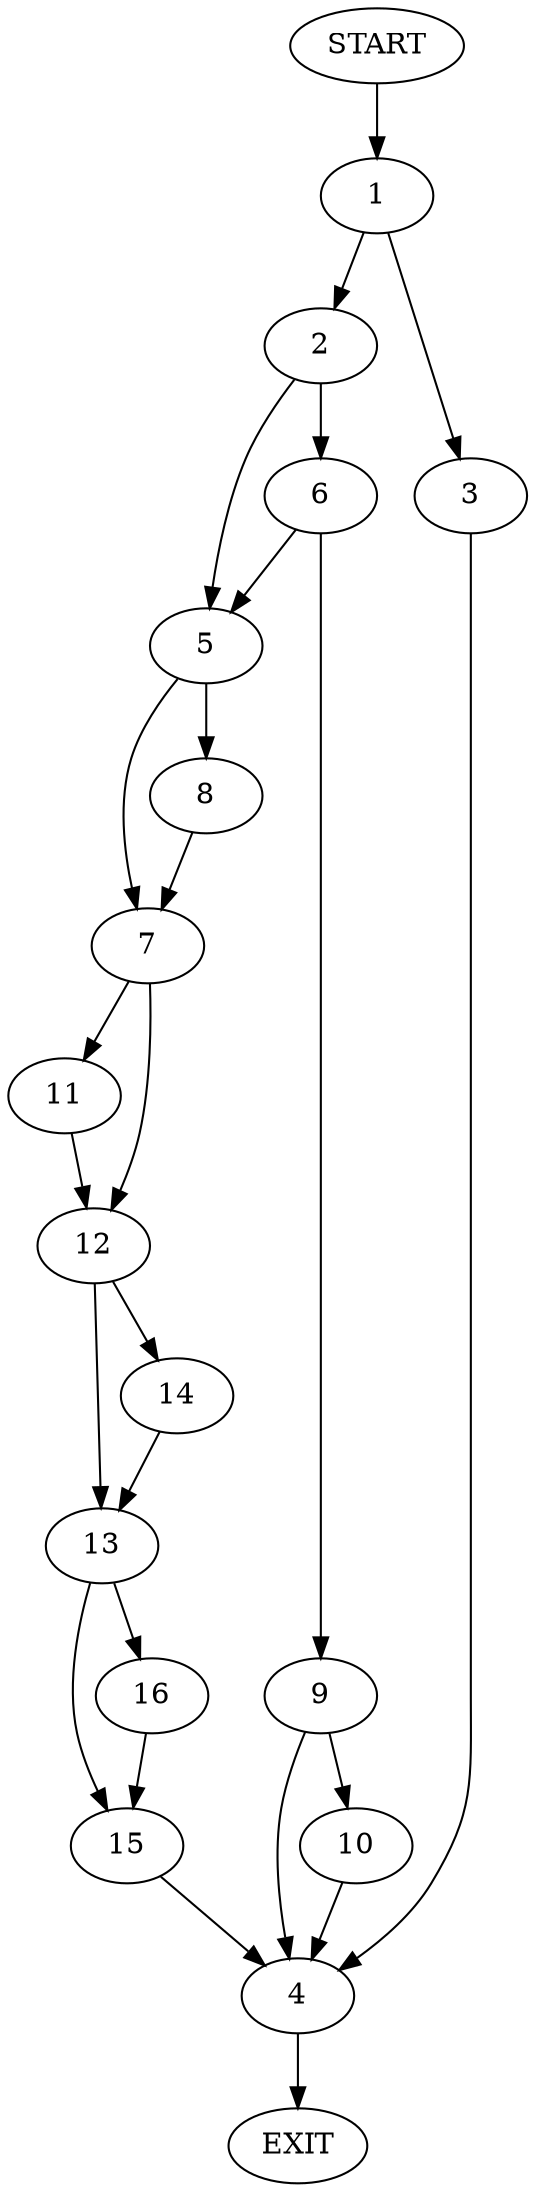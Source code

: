 digraph {
0 [label="START"]
17 [label="EXIT"]
0 -> 1
1 -> 2
1 -> 3
3 -> 4
2 -> 5
2 -> 6
4 -> 17
5 -> 7
5 -> 8
6 -> 5
6 -> 9
9 -> 4
9 -> 10
8 -> 7
7 -> 11
7 -> 12
11 -> 12
12 -> 13
12 -> 14
13 -> 15
13 -> 16
14 -> 13
15 -> 4
16 -> 15
10 -> 4
}
